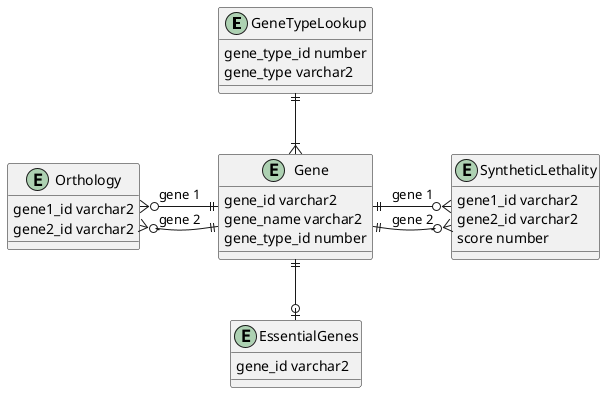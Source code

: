 @startuml
entity GeneTypeLookup {
    gene_type_id number
    gene_type varchar2
}

entity Gene {
    gene_id varchar2
    gene_name varchar2
    gene_type_id number
}

entity Orthology {
    gene1_id varchar2
    gene2_id varchar2
}

entity SyntheticLethality {
    gene1_id varchar2
    gene2_id varchar2
    score number
}

entity EssentialGenes {
    gene_id varchar2
}

GeneTypeLookup ||--|{ Gene
Gene ||-l-o{ Orthology : "gene 1"
Gene ||--o{ Orthology : "gene 2"
Gene ||-r-o{ SyntheticLethality : "gene 1"
Gene ||--o{ SyntheticLethality : "gene 2"
Gene ||--o| EssentialGenes

@enduml